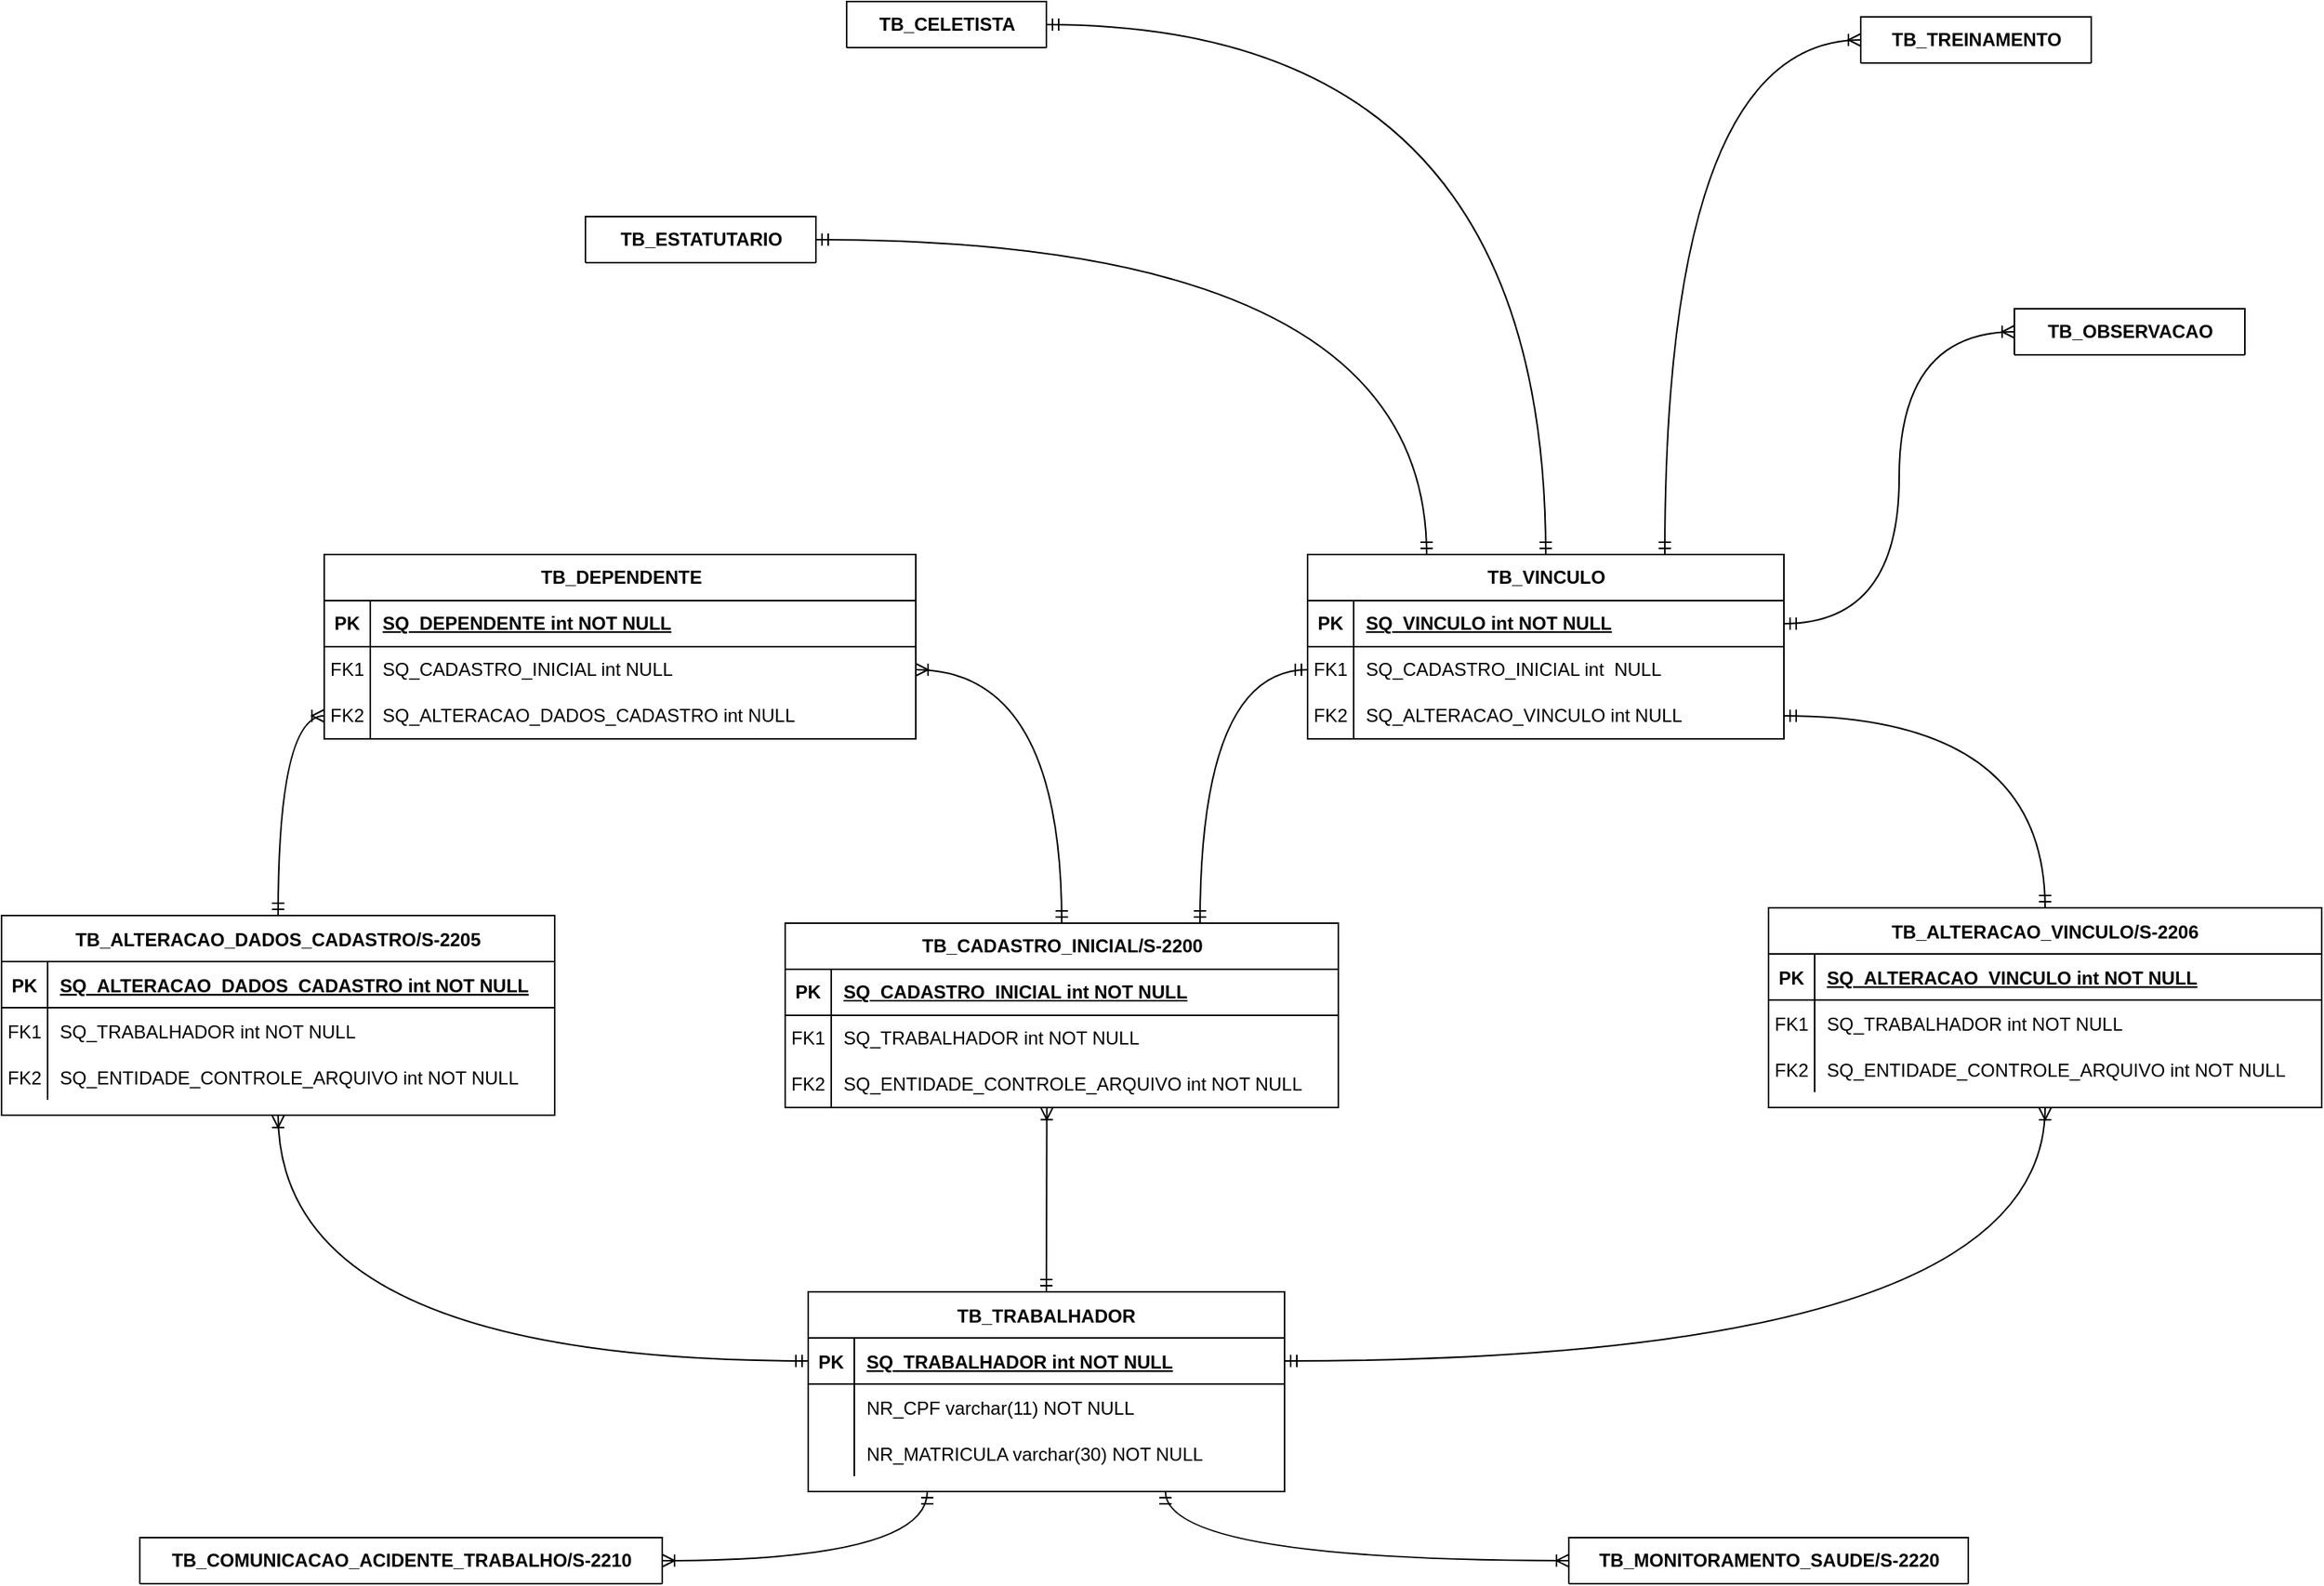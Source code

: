 <mxfile version="21.7.2" type="github">
  <diagram id="R2lEEEUBdFMjLlhIrx00" name="Page-1">
    <mxGraphModel dx="2284" dy="1858" grid="1" gridSize="10" guides="1" tooltips="1" connect="1" arrows="1" fold="1" page="1" pageScale="1" pageWidth="850" pageHeight="1100" math="0" shadow="0" extFonts="Permanent Marker^https://fonts.googleapis.com/css?family=Permanent+Marker">
      <root>
        <mxCell id="0" />
        <mxCell id="1" parent="0" />
        <mxCell id="C-vyLk0tnHw3VtMMgP7b-23" value="TB_TRABALHADOR" style="shape=table;startSize=30;container=1;collapsible=1;childLayout=tableLayout;fixedRows=1;rowLines=0;fontStyle=1;align=center;resizeLast=1;" parent="1" vertex="1">
          <mxGeometry x="-155" y="520" width="310" height="130" as="geometry">
            <mxRectangle x="-155" y="520" width="160" height="30" as="alternateBounds" />
          </mxGeometry>
        </mxCell>
        <mxCell id="C-vyLk0tnHw3VtMMgP7b-24" value="" style="shape=partialRectangle;collapsible=0;dropTarget=0;pointerEvents=0;fillColor=none;points=[[0,0.5],[1,0.5]];portConstraint=eastwest;top=0;left=0;right=0;bottom=1;" parent="C-vyLk0tnHw3VtMMgP7b-23" vertex="1">
          <mxGeometry y="30" width="310" height="30" as="geometry" />
        </mxCell>
        <mxCell id="C-vyLk0tnHw3VtMMgP7b-25" value="PK" style="shape=partialRectangle;overflow=hidden;connectable=0;fillColor=none;top=0;left=0;bottom=0;right=0;fontStyle=1;" parent="C-vyLk0tnHw3VtMMgP7b-24" vertex="1">
          <mxGeometry width="30" height="30" as="geometry">
            <mxRectangle width="30" height="30" as="alternateBounds" />
          </mxGeometry>
        </mxCell>
        <mxCell id="C-vyLk0tnHw3VtMMgP7b-26" value="SQ_TRABALHADOR int NOT NULL " style="shape=partialRectangle;overflow=hidden;connectable=0;fillColor=none;top=0;left=0;bottom=0;right=0;align=left;spacingLeft=6;fontStyle=5;" parent="C-vyLk0tnHw3VtMMgP7b-24" vertex="1">
          <mxGeometry x="30" width="280" height="30" as="geometry">
            <mxRectangle width="280" height="30" as="alternateBounds" />
          </mxGeometry>
        </mxCell>
        <mxCell id="C-vyLk0tnHw3VtMMgP7b-27" value="" style="shape=partialRectangle;collapsible=0;dropTarget=0;pointerEvents=0;fillColor=none;points=[[0,0.5],[1,0.5]];portConstraint=eastwest;top=0;left=0;right=0;bottom=0;" parent="C-vyLk0tnHw3VtMMgP7b-23" vertex="1">
          <mxGeometry y="60" width="310" height="30" as="geometry" />
        </mxCell>
        <mxCell id="C-vyLk0tnHw3VtMMgP7b-28" value="" style="shape=partialRectangle;overflow=hidden;connectable=0;fillColor=none;top=0;left=0;bottom=0;right=0;" parent="C-vyLk0tnHw3VtMMgP7b-27" vertex="1">
          <mxGeometry width="30" height="30" as="geometry">
            <mxRectangle width="30" height="30" as="alternateBounds" />
          </mxGeometry>
        </mxCell>
        <mxCell id="C-vyLk0tnHw3VtMMgP7b-29" value="NR_CPF varchar(11) NOT NULL" style="shape=partialRectangle;overflow=hidden;connectable=0;fillColor=none;top=0;left=0;bottom=0;right=0;align=left;spacingLeft=6;" parent="C-vyLk0tnHw3VtMMgP7b-27" vertex="1">
          <mxGeometry x="30" width="280" height="30" as="geometry">
            <mxRectangle width="280" height="30" as="alternateBounds" />
          </mxGeometry>
        </mxCell>
        <mxCell id="xqVZ3ymhzEWxFDTuo10W-183" value="" style="shape=partialRectangle;collapsible=0;dropTarget=0;pointerEvents=0;fillColor=none;points=[[0,0.5],[1,0.5]];portConstraint=eastwest;top=0;left=0;right=0;bottom=0;" vertex="1" parent="C-vyLk0tnHw3VtMMgP7b-23">
          <mxGeometry y="90" width="310" height="30" as="geometry" />
        </mxCell>
        <mxCell id="xqVZ3ymhzEWxFDTuo10W-184" value="" style="shape=partialRectangle;overflow=hidden;connectable=0;fillColor=none;top=0;left=0;bottom=0;right=0;" vertex="1" parent="xqVZ3ymhzEWxFDTuo10W-183">
          <mxGeometry width="30" height="30" as="geometry">
            <mxRectangle width="30" height="30" as="alternateBounds" />
          </mxGeometry>
        </mxCell>
        <mxCell id="xqVZ3ymhzEWxFDTuo10W-185" value="NR_MATRICULA varchar(30) NOT NULL" style="shape=partialRectangle;overflow=hidden;connectable=0;fillColor=none;top=0;left=0;bottom=0;right=0;align=left;spacingLeft=6;" vertex="1" parent="xqVZ3ymhzEWxFDTuo10W-183">
          <mxGeometry x="30" width="280" height="30" as="geometry">
            <mxRectangle width="280" height="30" as="alternateBounds" />
          </mxGeometry>
        </mxCell>
        <mxCell id="xqVZ3ymhzEWxFDTuo10W-4" value="TB_CADASTRO_INICIAL/S-2200" style="shape=table;startSize=30;container=1;collapsible=1;childLayout=tableLayout;fixedRows=1;rowLines=0;fontStyle=1;align=center;resizeLast=1;html=1;" vertex="1" parent="1">
          <mxGeometry x="-170" y="280" width="360" height="120" as="geometry">
            <mxRectangle x="-170" y="280" width="220" height="30" as="alternateBounds" />
          </mxGeometry>
        </mxCell>
        <mxCell id="xqVZ3ymhzEWxFDTuo10W-5" value="" style="shape=tableRow;horizontal=0;startSize=0;swimlaneHead=0;swimlaneBody=0;fillColor=none;collapsible=0;dropTarget=0;points=[[0,0.5],[1,0.5]];portConstraint=eastwest;top=0;left=0;right=0;bottom=1;" vertex="1" parent="xqVZ3ymhzEWxFDTuo10W-4">
          <mxGeometry y="30" width="360" height="30" as="geometry" />
        </mxCell>
        <mxCell id="xqVZ3ymhzEWxFDTuo10W-6" value="PK" style="shape=partialRectangle;connectable=0;fillColor=none;top=0;left=0;bottom=0;right=0;fontStyle=1;overflow=hidden;whiteSpace=wrap;html=1;" vertex="1" parent="xqVZ3ymhzEWxFDTuo10W-5">
          <mxGeometry width="30" height="30" as="geometry">
            <mxRectangle width="30" height="30" as="alternateBounds" />
          </mxGeometry>
        </mxCell>
        <mxCell id="xqVZ3ymhzEWxFDTuo10W-7" value="SQ_CADASTRO_INICIAL int NOT NULL" style="shape=partialRectangle;connectable=0;fillColor=none;top=0;left=0;bottom=0;right=0;align=left;spacingLeft=6;fontStyle=5;overflow=hidden;whiteSpace=wrap;html=1;" vertex="1" parent="xqVZ3ymhzEWxFDTuo10W-5">
          <mxGeometry x="30" width="330" height="30" as="geometry">
            <mxRectangle width="330" height="30" as="alternateBounds" />
          </mxGeometry>
        </mxCell>
        <mxCell id="xqVZ3ymhzEWxFDTuo10W-14" value="" style="shape=tableRow;horizontal=0;startSize=0;swimlaneHead=0;swimlaneBody=0;fillColor=none;collapsible=0;dropTarget=0;points=[[0,0.5],[1,0.5]];portConstraint=eastwest;top=0;left=0;right=0;bottom=0;" vertex="1" parent="xqVZ3ymhzEWxFDTuo10W-4">
          <mxGeometry y="60" width="360" height="30" as="geometry" />
        </mxCell>
        <mxCell id="xqVZ3ymhzEWxFDTuo10W-15" value="FK1" style="shape=partialRectangle;connectable=0;fillColor=none;top=0;left=0;bottom=0;right=0;editable=1;overflow=hidden;whiteSpace=wrap;html=1;" vertex="1" parent="xqVZ3ymhzEWxFDTuo10W-14">
          <mxGeometry width="30" height="30" as="geometry">
            <mxRectangle width="30" height="30" as="alternateBounds" />
          </mxGeometry>
        </mxCell>
        <mxCell id="xqVZ3ymhzEWxFDTuo10W-16" value="SQ_TRABALHADOR int NOT NULL" style="shape=partialRectangle;connectable=0;fillColor=none;top=0;left=0;bottom=0;right=0;align=left;spacingLeft=6;overflow=hidden;whiteSpace=wrap;html=1;" vertex="1" parent="xqVZ3ymhzEWxFDTuo10W-14">
          <mxGeometry x="30" width="330" height="30" as="geometry">
            <mxRectangle width="330" height="30" as="alternateBounds" />
          </mxGeometry>
        </mxCell>
        <mxCell id="xqVZ3ymhzEWxFDTuo10W-83" value="" style="shape=tableRow;horizontal=0;startSize=0;swimlaneHead=0;swimlaneBody=0;fillColor=none;collapsible=0;dropTarget=0;points=[[0,0.5],[1,0.5]];portConstraint=eastwest;top=0;left=0;right=0;bottom=0;" vertex="1" parent="xqVZ3ymhzEWxFDTuo10W-4">
          <mxGeometry y="90" width="360" height="30" as="geometry" />
        </mxCell>
        <mxCell id="xqVZ3ymhzEWxFDTuo10W-84" value="FK2" style="shape=partialRectangle;connectable=0;fillColor=none;top=0;left=0;bottom=0;right=0;editable=1;overflow=hidden;whiteSpace=wrap;html=1;" vertex="1" parent="xqVZ3ymhzEWxFDTuo10W-83">
          <mxGeometry width="30" height="30" as="geometry">
            <mxRectangle width="30" height="30" as="alternateBounds" />
          </mxGeometry>
        </mxCell>
        <mxCell id="xqVZ3ymhzEWxFDTuo10W-85" value="SQ_ENTIDADE_CONTROLE_ARQUIVO int NOT NULL" style="shape=partialRectangle;connectable=0;fillColor=none;top=0;left=0;bottom=0;right=0;align=left;spacingLeft=6;overflow=hidden;whiteSpace=wrap;html=1;" vertex="1" parent="xqVZ3ymhzEWxFDTuo10W-83">
          <mxGeometry x="30" width="330" height="30" as="geometry">
            <mxRectangle width="330" height="30" as="alternateBounds" />
          </mxGeometry>
        </mxCell>
        <mxCell id="xqVZ3ymhzEWxFDTuo10W-18" value="TB_DEPENDENTE" style="shape=table;startSize=30;container=1;collapsible=1;childLayout=tableLayout;fixedRows=1;rowLines=0;fontStyle=1;align=center;resizeLast=1;html=1;" vertex="1" parent="1">
          <mxGeometry x="-470" y="40" width="385" height="120" as="geometry">
            <mxRectangle x="-470" y="40" width="150" height="30" as="alternateBounds" />
          </mxGeometry>
        </mxCell>
        <mxCell id="xqVZ3ymhzEWxFDTuo10W-19" value="" style="shape=tableRow;horizontal=0;startSize=0;swimlaneHead=0;swimlaneBody=0;fillColor=none;collapsible=0;dropTarget=0;points=[[0,0.5],[1,0.5]];portConstraint=eastwest;top=0;left=0;right=0;bottom=1;" vertex="1" parent="xqVZ3ymhzEWxFDTuo10W-18">
          <mxGeometry y="30" width="385" height="30" as="geometry" />
        </mxCell>
        <mxCell id="xqVZ3ymhzEWxFDTuo10W-20" value="PK" style="shape=partialRectangle;connectable=0;fillColor=none;top=0;left=0;bottom=0;right=0;fontStyle=1;overflow=hidden;whiteSpace=wrap;html=1;" vertex="1" parent="xqVZ3ymhzEWxFDTuo10W-19">
          <mxGeometry width="30" height="30" as="geometry">
            <mxRectangle width="30" height="30" as="alternateBounds" />
          </mxGeometry>
        </mxCell>
        <mxCell id="xqVZ3ymhzEWxFDTuo10W-21" value="SQ_DEPENDENTE int NOT NULL" style="shape=partialRectangle;connectable=0;fillColor=none;top=0;left=0;bottom=0;right=0;align=left;spacingLeft=6;fontStyle=5;overflow=hidden;whiteSpace=wrap;html=1;" vertex="1" parent="xqVZ3ymhzEWxFDTuo10W-19">
          <mxGeometry x="30" width="355" height="30" as="geometry">
            <mxRectangle width="355" height="30" as="alternateBounds" />
          </mxGeometry>
        </mxCell>
        <mxCell id="xqVZ3ymhzEWxFDTuo10W-22" value="" style="shape=tableRow;horizontal=0;startSize=0;swimlaneHead=0;swimlaneBody=0;fillColor=none;collapsible=0;dropTarget=0;points=[[0,0.5],[1,0.5]];portConstraint=eastwest;top=0;left=0;right=0;bottom=0;" vertex="1" parent="xqVZ3ymhzEWxFDTuo10W-18">
          <mxGeometry y="60" width="385" height="30" as="geometry" />
        </mxCell>
        <mxCell id="xqVZ3ymhzEWxFDTuo10W-23" value="FK1" style="shape=partialRectangle;connectable=0;fillColor=none;top=0;left=0;bottom=0;right=0;editable=1;overflow=hidden;whiteSpace=wrap;html=1;" vertex="1" parent="xqVZ3ymhzEWxFDTuo10W-22">
          <mxGeometry width="30" height="30" as="geometry">
            <mxRectangle width="30" height="30" as="alternateBounds" />
          </mxGeometry>
        </mxCell>
        <mxCell id="xqVZ3ymhzEWxFDTuo10W-24" value="SQ_CADASTRO_INICIAL int NULL" style="shape=partialRectangle;connectable=0;fillColor=none;top=0;left=0;bottom=0;right=0;align=left;spacingLeft=6;overflow=hidden;whiteSpace=wrap;html=1;" vertex="1" parent="xqVZ3ymhzEWxFDTuo10W-22">
          <mxGeometry x="30" width="355" height="30" as="geometry">
            <mxRectangle width="355" height="30" as="alternateBounds" />
          </mxGeometry>
        </mxCell>
        <mxCell id="xqVZ3ymhzEWxFDTuo10W-139" value="" style="shape=tableRow;horizontal=0;startSize=0;swimlaneHead=0;swimlaneBody=0;fillColor=none;collapsible=0;dropTarget=0;points=[[0,0.5],[1,0.5]];portConstraint=eastwest;top=0;left=0;right=0;bottom=0;" vertex="1" parent="xqVZ3ymhzEWxFDTuo10W-18">
          <mxGeometry y="90" width="385" height="30" as="geometry" />
        </mxCell>
        <mxCell id="xqVZ3ymhzEWxFDTuo10W-140" value="FK2" style="shape=partialRectangle;connectable=0;fillColor=none;top=0;left=0;bottom=0;right=0;editable=1;overflow=hidden;whiteSpace=wrap;html=1;" vertex="1" parent="xqVZ3ymhzEWxFDTuo10W-139">
          <mxGeometry width="30" height="30" as="geometry">
            <mxRectangle width="30" height="30" as="alternateBounds" />
          </mxGeometry>
        </mxCell>
        <mxCell id="xqVZ3ymhzEWxFDTuo10W-141" value="SQ_ALTERACAO_DADOS_CADASTRO int NULL" style="shape=partialRectangle;connectable=0;fillColor=none;top=0;left=0;bottom=0;right=0;align=left;spacingLeft=6;overflow=hidden;whiteSpace=wrap;html=1;" vertex="1" parent="xqVZ3ymhzEWxFDTuo10W-139">
          <mxGeometry x="30" width="355" height="30" as="geometry">
            <mxRectangle width="355" height="30" as="alternateBounds" />
          </mxGeometry>
        </mxCell>
        <mxCell id="xqVZ3ymhzEWxFDTuo10W-26" value="TB_VINCULO" style="shape=table;startSize=30;container=1;collapsible=1;childLayout=tableLayout;fixedRows=1;rowLines=0;fontStyle=1;align=center;resizeLast=1;html=1;" vertex="1" parent="1">
          <mxGeometry x="170" y="40" width="310" height="120" as="geometry">
            <mxRectangle x="170" y="40" width="120" height="30" as="alternateBounds" />
          </mxGeometry>
        </mxCell>
        <mxCell id="xqVZ3ymhzEWxFDTuo10W-27" value="" style="shape=tableRow;horizontal=0;startSize=0;swimlaneHead=0;swimlaneBody=0;fillColor=none;collapsible=0;dropTarget=0;points=[[0,0.5],[1,0.5]];portConstraint=eastwest;top=0;left=0;right=0;bottom=1;" vertex="1" parent="xqVZ3ymhzEWxFDTuo10W-26">
          <mxGeometry y="30" width="310" height="30" as="geometry" />
        </mxCell>
        <mxCell id="xqVZ3ymhzEWxFDTuo10W-28" value="PK" style="shape=partialRectangle;connectable=0;fillColor=none;top=0;left=0;bottom=0;right=0;fontStyle=1;overflow=hidden;whiteSpace=wrap;html=1;" vertex="1" parent="xqVZ3ymhzEWxFDTuo10W-27">
          <mxGeometry width="30" height="30" as="geometry">
            <mxRectangle width="30" height="30" as="alternateBounds" />
          </mxGeometry>
        </mxCell>
        <mxCell id="xqVZ3ymhzEWxFDTuo10W-29" value="SQ_VINCULO int NOT NULL" style="shape=partialRectangle;connectable=0;fillColor=none;top=0;left=0;bottom=0;right=0;align=left;spacingLeft=6;fontStyle=5;overflow=hidden;whiteSpace=wrap;html=1;" vertex="1" parent="xqVZ3ymhzEWxFDTuo10W-27">
          <mxGeometry x="30" width="280" height="30" as="geometry">
            <mxRectangle width="280" height="30" as="alternateBounds" />
          </mxGeometry>
        </mxCell>
        <mxCell id="xqVZ3ymhzEWxFDTuo10W-30" value="" style="shape=tableRow;horizontal=0;startSize=0;swimlaneHead=0;swimlaneBody=0;fillColor=none;collapsible=0;dropTarget=0;points=[[0,0.5],[1,0.5]];portConstraint=eastwest;top=0;left=0;right=0;bottom=0;" vertex="1" parent="xqVZ3ymhzEWxFDTuo10W-26">
          <mxGeometry y="60" width="310" height="30" as="geometry" />
        </mxCell>
        <mxCell id="xqVZ3ymhzEWxFDTuo10W-31" value="FK1" style="shape=partialRectangle;connectable=0;fillColor=none;top=0;left=0;bottom=0;right=0;editable=1;overflow=hidden;whiteSpace=wrap;html=1;" vertex="1" parent="xqVZ3ymhzEWxFDTuo10W-30">
          <mxGeometry width="30" height="30" as="geometry">
            <mxRectangle width="30" height="30" as="alternateBounds" />
          </mxGeometry>
        </mxCell>
        <mxCell id="xqVZ3ymhzEWxFDTuo10W-32" value="SQ_CADASTRO_INICIAL int&amp;nbsp; NULL" style="shape=partialRectangle;connectable=0;fillColor=none;top=0;left=0;bottom=0;right=0;align=left;spacingLeft=6;overflow=hidden;whiteSpace=wrap;html=1;" vertex="1" parent="xqVZ3ymhzEWxFDTuo10W-30">
          <mxGeometry x="30" width="280" height="30" as="geometry">
            <mxRectangle width="280" height="30" as="alternateBounds" />
          </mxGeometry>
        </mxCell>
        <mxCell id="xqVZ3ymhzEWxFDTuo10W-120" value="" style="shape=tableRow;horizontal=0;startSize=0;swimlaneHead=0;swimlaneBody=0;fillColor=none;collapsible=0;dropTarget=0;points=[[0,0.5],[1,0.5]];portConstraint=eastwest;top=0;left=0;right=0;bottom=0;" vertex="1" parent="xqVZ3ymhzEWxFDTuo10W-26">
          <mxGeometry y="90" width="310" height="30" as="geometry" />
        </mxCell>
        <mxCell id="xqVZ3ymhzEWxFDTuo10W-121" value="FK2" style="shape=partialRectangle;connectable=0;fillColor=none;top=0;left=0;bottom=0;right=0;editable=1;overflow=hidden;whiteSpace=wrap;html=1;" vertex="1" parent="xqVZ3ymhzEWxFDTuo10W-120">
          <mxGeometry width="30" height="30" as="geometry">
            <mxRectangle width="30" height="30" as="alternateBounds" />
          </mxGeometry>
        </mxCell>
        <mxCell id="xqVZ3ymhzEWxFDTuo10W-122" value="SQ_ALTERACAO_VINCULO int NULL" style="shape=partialRectangle;connectable=0;fillColor=none;top=0;left=0;bottom=0;right=0;align=left;spacingLeft=6;overflow=hidden;whiteSpace=wrap;html=1;" vertex="1" parent="xqVZ3ymhzEWxFDTuo10W-120">
          <mxGeometry x="30" width="280" height="30" as="geometry">
            <mxRectangle width="280" height="30" as="alternateBounds" />
          </mxGeometry>
        </mxCell>
        <mxCell id="xqVZ3ymhzEWxFDTuo10W-34" value="TB_ESTATUTARIO" style="shape=table;startSize=30;container=1;collapsible=1;childLayout=tableLayout;fixedRows=1;rowLines=0;fontStyle=1;align=center;resizeLast=1;html=1;" vertex="1" collapsed="1" parent="1">
          <mxGeometry x="-300" y="-180" width="150" height="30" as="geometry">
            <mxRectangle x="-300" y="-180" width="310" height="90" as="alternateBounds" />
          </mxGeometry>
        </mxCell>
        <mxCell id="xqVZ3ymhzEWxFDTuo10W-35" value="" style="shape=tableRow;horizontal=0;startSize=0;swimlaneHead=0;swimlaneBody=0;fillColor=none;collapsible=0;dropTarget=0;points=[[0,0.5],[1,0.5]];portConstraint=eastwest;top=0;left=0;right=0;bottom=1;" vertex="1" parent="xqVZ3ymhzEWxFDTuo10W-34">
          <mxGeometry y="30" width="310" height="30" as="geometry" />
        </mxCell>
        <mxCell id="xqVZ3ymhzEWxFDTuo10W-36" value="PK" style="shape=partialRectangle;connectable=0;fillColor=none;top=0;left=0;bottom=0;right=0;fontStyle=1;overflow=hidden;whiteSpace=wrap;html=1;" vertex="1" parent="xqVZ3ymhzEWxFDTuo10W-35">
          <mxGeometry width="30" height="30" as="geometry">
            <mxRectangle width="30" height="30" as="alternateBounds" />
          </mxGeometry>
        </mxCell>
        <mxCell id="xqVZ3ymhzEWxFDTuo10W-37" value="SQ_ESTATUTARIO int NOT NULL" style="shape=partialRectangle;connectable=0;fillColor=none;top=0;left=0;bottom=0;right=0;align=left;spacingLeft=6;fontStyle=5;overflow=hidden;whiteSpace=wrap;html=1;" vertex="1" parent="xqVZ3ymhzEWxFDTuo10W-35">
          <mxGeometry x="30" width="280" height="30" as="geometry">
            <mxRectangle width="280" height="30" as="alternateBounds" />
          </mxGeometry>
        </mxCell>
        <mxCell id="xqVZ3ymhzEWxFDTuo10W-38" value="" style="shape=tableRow;horizontal=0;startSize=0;swimlaneHead=0;swimlaneBody=0;fillColor=none;collapsible=0;dropTarget=0;points=[[0,0.5],[1,0.5]];portConstraint=eastwest;top=0;left=0;right=0;bottom=0;" vertex="1" parent="xqVZ3ymhzEWxFDTuo10W-34">
          <mxGeometry y="60" width="310" height="30" as="geometry" />
        </mxCell>
        <mxCell id="xqVZ3ymhzEWxFDTuo10W-39" value="FK1" style="shape=partialRectangle;connectable=0;fillColor=none;top=0;left=0;bottom=0;right=0;editable=1;overflow=hidden;whiteSpace=wrap;html=1;" vertex="1" parent="xqVZ3ymhzEWxFDTuo10W-38">
          <mxGeometry width="30" height="30" as="geometry">
            <mxRectangle width="30" height="30" as="alternateBounds" />
          </mxGeometry>
        </mxCell>
        <mxCell id="xqVZ3ymhzEWxFDTuo10W-40" value="SQ_VINCULO int NOT NULL" style="shape=partialRectangle;connectable=0;fillColor=none;top=0;left=0;bottom=0;right=0;align=left;spacingLeft=6;overflow=hidden;whiteSpace=wrap;html=1;" vertex="1" parent="xqVZ3ymhzEWxFDTuo10W-38">
          <mxGeometry x="30" width="280" height="30" as="geometry">
            <mxRectangle width="280" height="30" as="alternateBounds" />
          </mxGeometry>
        </mxCell>
        <mxCell id="xqVZ3ymhzEWxFDTuo10W-42" value="TB_CELETISTA" style="shape=table;startSize=30;container=1;collapsible=1;childLayout=tableLayout;fixedRows=1;rowLines=0;fontStyle=1;align=center;resizeLast=1;html=1;" vertex="1" collapsed="1" parent="1">
          <mxGeometry x="-130" y="-320" width="130" height="30" as="geometry">
            <mxRectangle x="-130" y="-320" width="310" height="90" as="alternateBounds" />
          </mxGeometry>
        </mxCell>
        <mxCell id="xqVZ3ymhzEWxFDTuo10W-43" value="" style="shape=tableRow;horizontal=0;startSize=0;swimlaneHead=0;swimlaneBody=0;fillColor=none;collapsible=0;dropTarget=0;points=[[0,0.5],[1,0.5]];portConstraint=eastwest;top=0;left=0;right=0;bottom=1;" vertex="1" parent="xqVZ3ymhzEWxFDTuo10W-42">
          <mxGeometry y="30" width="310" height="30" as="geometry" />
        </mxCell>
        <mxCell id="xqVZ3ymhzEWxFDTuo10W-44" value="PK" style="shape=partialRectangle;connectable=0;fillColor=none;top=0;left=0;bottom=0;right=0;fontStyle=1;overflow=hidden;whiteSpace=wrap;html=1;" vertex="1" parent="xqVZ3ymhzEWxFDTuo10W-43">
          <mxGeometry width="30" height="30" as="geometry">
            <mxRectangle width="30" height="30" as="alternateBounds" />
          </mxGeometry>
        </mxCell>
        <mxCell id="xqVZ3ymhzEWxFDTuo10W-45" value="SQ_CELETISTA int NOT NULL" style="shape=partialRectangle;connectable=0;fillColor=none;top=0;left=0;bottom=0;right=0;align=left;spacingLeft=6;fontStyle=5;overflow=hidden;whiteSpace=wrap;html=1;" vertex="1" parent="xqVZ3ymhzEWxFDTuo10W-43">
          <mxGeometry x="30" width="280" height="30" as="geometry">
            <mxRectangle width="280" height="30" as="alternateBounds" />
          </mxGeometry>
        </mxCell>
        <mxCell id="xqVZ3ymhzEWxFDTuo10W-46" value="" style="shape=tableRow;horizontal=0;startSize=0;swimlaneHead=0;swimlaneBody=0;fillColor=none;collapsible=0;dropTarget=0;points=[[0,0.5],[1,0.5]];portConstraint=eastwest;top=0;left=0;right=0;bottom=0;" vertex="1" parent="xqVZ3ymhzEWxFDTuo10W-42">
          <mxGeometry y="60" width="310" height="30" as="geometry" />
        </mxCell>
        <mxCell id="xqVZ3ymhzEWxFDTuo10W-47" value="FK1" style="shape=partialRectangle;connectable=0;fillColor=none;top=0;left=0;bottom=0;right=0;editable=1;overflow=hidden;whiteSpace=wrap;html=1;" vertex="1" parent="xqVZ3ymhzEWxFDTuo10W-46">
          <mxGeometry width="30" height="30" as="geometry">
            <mxRectangle width="30" height="30" as="alternateBounds" />
          </mxGeometry>
        </mxCell>
        <mxCell id="xqVZ3ymhzEWxFDTuo10W-48" value="SQ_VINCULO int NOT NULL" style="shape=partialRectangle;connectable=0;fillColor=none;top=0;left=0;bottom=0;right=0;align=left;spacingLeft=6;overflow=hidden;whiteSpace=wrap;html=1;" vertex="1" parent="xqVZ3ymhzEWxFDTuo10W-46">
          <mxGeometry x="30" width="280" height="30" as="geometry">
            <mxRectangle width="280" height="30" as="alternateBounds" />
          </mxGeometry>
        </mxCell>
        <mxCell id="xqVZ3ymhzEWxFDTuo10W-51" value="TB_TREINAMENTO" style="shape=table;startSize=30;container=1;collapsible=1;childLayout=tableLayout;fixedRows=1;rowLines=0;fontStyle=1;align=center;resizeLast=1;html=1;" vertex="1" collapsed="1" parent="1">
          <mxGeometry x="530" y="-310" width="150" height="30" as="geometry">
            <mxRectangle x="530" y="-310" width="310" height="90" as="alternateBounds" />
          </mxGeometry>
        </mxCell>
        <mxCell id="xqVZ3ymhzEWxFDTuo10W-52" value="" style="shape=tableRow;horizontal=0;startSize=0;swimlaneHead=0;swimlaneBody=0;fillColor=none;collapsible=0;dropTarget=0;points=[[0,0.5],[1,0.5]];portConstraint=eastwest;top=0;left=0;right=0;bottom=1;" vertex="1" parent="xqVZ3ymhzEWxFDTuo10W-51">
          <mxGeometry y="30" width="310" height="30" as="geometry" />
        </mxCell>
        <mxCell id="xqVZ3ymhzEWxFDTuo10W-53" value="PK" style="shape=partialRectangle;connectable=0;fillColor=none;top=0;left=0;bottom=0;right=0;fontStyle=1;overflow=hidden;whiteSpace=wrap;html=1;" vertex="1" parent="xqVZ3ymhzEWxFDTuo10W-52">
          <mxGeometry width="30" height="30" as="geometry">
            <mxRectangle width="30" height="30" as="alternateBounds" />
          </mxGeometry>
        </mxCell>
        <mxCell id="xqVZ3ymhzEWxFDTuo10W-54" value="SQ_TREINAMENTO int NOT NULL" style="shape=partialRectangle;connectable=0;fillColor=none;top=0;left=0;bottom=0;right=0;align=left;spacingLeft=6;fontStyle=5;overflow=hidden;whiteSpace=wrap;html=1;" vertex="1" parent="xqVZ3ymhzEWxFDTuo10W-52">
          <mxGeometry x="30" width="280" height="30" as="geometry">
            <mxRectangle width="280" height="30" as="alternateBounds" />
          </mxGeometry>
        </mxCell>
        <mxCell id="xqVZ3ymhzEWxFDTuo10W-55" value="" style="shape=tableRow;horizontal=0;startSize=0;swimlaneHead=0;swimlaneBody=0;fillColor=none;collapsible=0;dropTarget=0;points=[[0,0.5],[1,0.5]];portConstraint=eastwest;top=0;left=0;right=0;bottom=0;" vertex="1" parent="xqVZ3ymhzEWxFDTuo10W-51">
          <mxGeometry y="60" width="310" height="30" as="geometry" />
        </mxCell>
        <mxCell id="xqVZ3ymhzEWxFDTuo10W-56" value="FK1" style="shape=partialRectangle;connectable=0;fillColor=none;top=0;left=0;bottom=0;right=0;editable=1;overflow=hidden;whiteSpace=wrap;html=1;" vertex="1" parent="xqVZ3ymhzEWxFDTuo10W-55">
          <mxGeometry width="30" height="30" as="geometry">
            <mxRectangle width="30" height="30" as="alternateBounds" />
          </mxGeometry>
        </mxCell>
        <mxCell id="xqVZ3ymhzEWxFDTuo10W-57" value="SQ_VINCULO int NOT NULL" style="shape=partialRectangle;connectable=0;fillColor=none;top=0;left=0;bottom=0;right=0;align=left;spacingLeft=6;overflow=hidden;whiteSpace=wrap;html=1;" vertex="1" parent="xqVZ3ymhzEWxFDTuo10W-55">
          <mxGeometry x="30" width="280" height="30" as="geometry">
            <mxRectangle width="280" height="30" as="alternateBounds" />
          </mxGeometry>
        </mxCell>
        <mxCell id="xqVZ3ymhzEWxFDTuo10W-59" value="TB_OBSERVACAO" style="shape=table;startSize=30;container=1;collapsible=1;childLayout=tableLayout;fixedRows=1;rowLines=0;fontStyle=1;align=center;resizeLast=1;html=1;" vertex="1" collapsed="1" parent="1">
          <mxGeometry x="630" y="-120" width="150" height="30" as="geometry">
            <mxRectangle x="630" y="-120" width="310" height="90" as="alternateBounds" />
          </mxGeometry>
        </mxCell>
        <mxCell id="xqVZ3ymhzEWxFDTuo10W-60" value="" style="shape=tableRow;horizontal=0;startSize=0;swimlaneHead=0;swimlaneBody=0;fillColor=none;collapsible=0;dropTarget=0;points=[[0,0.5],[1,0.5]];portConstraint=eastwest;top=0;left=0;right=0;bottom=1;" vertex="1" parent="xqVZ3ymhzEWxFDTuo10W-59">
          <mxGeometry y="30" width="310" height="30" as="geometry" />
        </mxCell>
        <mxCell id="xqVZ3ymhzEWxFDTuo10W-61" value="PK" style="shape=partialRectangle;connectable=0;fillColor=none;top=0;left=0;bottom=0;right=0;fontStyle=1;overflow=hidden;whiteSpace=wrap;html=1;" vertex="1" parent="xqVZ3ymhzEWxFDTuo10W-60">
          <mxGeometry width="30" height="30" as="geometry">
            <mxRectangle width="30" height="30" as="alternateBounds" />
          </mxGeometry>
        </mxCell>
        <mxCell id="xqVZ3ymhzEWxFDTuo10W-62" value="SQ_OBSERVACAO int NOT NULL" style="shape=partialRectangle;connectable=0;fillColor=none;top=0;left=0;bottom=0;right=0;align=left;spacingLeft=6;fontStyle=5;overflow=hidden;whiteSpace=wrap;html=1;" vertex="1" parent="xqVZ3ymhzEWxFDTuo10W-60">
          <mxGeometry x="30" width="280" height="30" as="geometry">
            <mxRectangle width="280" height="30" as="alternateBounds" />
          </mxGeometry>
        </mxCell>
        <mxCell id="xqVZ3ymhzEWxFDTuo10W-63" value="" style="shape=tableRow;horizontal=0;startSize=0;swimlaneHead=0;swimlaneBody=0;fillColor=none;collapsible=0;dropTarget=0;points=[[0,0.5],[1,0.5]];portConstraint=eastwest;top=0;left=0;right=0;bottom=0;" vertex="1" parent="xqVZ3ymhzEWxFDTuo10W-59">
          <mxGeometry y="60" width="310" height="30" as="geometry" />
        </mxCell>
        <mxCell id="xqVZ3ymhzEWxFDTuo10W-64" value="FK1" style="shape=partialRectangle;connectable=0;fillColor=none;top=0;left=0;bottom=0;right=0;editable=1;overflow=hidden;whiteSpace=wrap;html=1;" vertex="1" parent="xqVZ3ymhzEWxFDTuo10W-63">
          <mxGeometry width="30" height="30" as="geometry">
            <mxRectangle width="30" height="30" as="alternateBounds" />
          </mxGeometry>
        </mxCell>
        <mxCell id="xqVZ3ymhzEWxFDTuo10W-65" value="SQ_VINCULO int NOT NULL" style="shape=partialRectangle;connectable=0;fillColor=none;top=0;left=0;bottom=0;right=0;align=left;spacingLeft=6;overflow=hidden;whiteSpace=wrap;html=1;" vertex="1" parent="xqVZ3ymhzEWxFDTuo10W-63">
          <mxGeometry x="30" width="280" height="30" as="geometry">
            <mxRectangle width="280" height="30" as="alternateBounds" />
          </mxGeometry>
        </mxCell>
        <mxCell id="xqVZ3ymhzEWxFDTuo10W-86" value="TB_ALTERACAO_DADOS_CADASTRO/S-2205" style="shape=table;startSize=30;container=1;collapsible=1;childLayout=tableLayout;fixedRows=1;rowLines=0;fontStyle=1;align=center;resizeLast=1;" vertex="1" parent="1">
          <mxGeometry x="-680" y="275" width="360" height="130" as="geometry">
            <mxRectangle x="-680" y="275" width="300" height="30" as="alternateBounds" />
          </mxGeometry>
        </mxCell>
        <mxCell id="xqVZ3ymhzEWxFDTuo10W-87" value="" style="shape=partialRectangle;collapsible=0;dropTarget=0;pointerEvents=0;fillColor=none;points=[[0,0.5],[1,0.5]];portConstraint=eastwest;top=0;left=0;right=0;bottom=1;" vertex="1" parent="xqVZ3ymhzEWxFDTuo10W-86">
          <mxGeometry y="30" width="360" height="30" as="geometry" />
        </mxCell>
        <mxCell id="xqVZ3ymhzEWxFDTuo10W-88" value="PK" style="shape=partialRectangle;overflow=hidden;connectable=0;fillColor=none;top=0;left=0;bottom=0;right=0;fontStyle=1;" vertex="1" parent="xqVZ3ymhzEWxFDTuo10W-87">
          <mxGeometry width="30" height="30" as="geometry">
            <mxRectangle width="30" height="30" as="alternateBounds" />
          </mxGeometry>
        </mxCell>
        <mxCell id="xqVZ3ymhzEWxFDTuo10W-89" value="SQ_ALTERACAO_DADOS_CADASTRO int NOT NULL " style="shape=partialRectangle;overflow=hidden;connectable=0;fillColor=none;top=0;left=0;bottom=0;right=0;align=left;spacingLeft=6;fontStyle=5;" vertex="1" parent="xqVZ3ymhzEWxFDTuo10W-87">
          <mxGeometry x="30" width="330" height="30" as="geometry">
            <mxRectangle width="330" height="30" as="alternateBounds" />
          </mxGeometry>
        </mxCell>
        <mxCell id="xqVZ3ymhzEWxFDTuo10W-90" value="" style="shape=partialRectangle;collapsible=0;dropTarget=0;pointerEvents=0;fillColor=none;points=[[0,0.5],[1,0.5]];portConstraint=eastwest;top=0;left=0;right=0;bottom=0;" vertex="1" parent="xqVZ3ymhzEWxFDTuo10W-86">
          <mxGeometry y="60" width="360" height="30" as="geometry" />
        </mxCell>
        <mxCell id="xqVZ3ymhzEWxFDTuo10W-91" value="FK1" style="shape=partialRectangle;overflow=hidden;connectable=0;fillColor=none;top=0;left=0;bottom=0;right=0;" vertex="1" parent="xqVZ3ymhzEWxFDTuo10W-90">
          <mxGeometry width="30" height="30" as="geometry">
            <mxRectangle width="30" height="30" as="alternateBounds" />
          </mxGeometry>
        </mxCell>
        <mxCell id="xqVZ3ymhzEWxFDTuo10W-92" value="SQ_TRABALHADOR int NOT NULL" style="shape=partialRectangle;overflow=hidden;connectable=0;fillColor=none;top=0;left=0;bottom=0;right=0;align=left;spacingLeft=6;" vertex="1" parent="xqVZ3ymhzEWxFDTuo10W-90">
          <mxGeometry x="30" width="330" height="30" as="geometry">
            <mxRectangle width="330" height="30" as="alternateBounds" />
          </mxGeometry>
        </mxCell>
        <mxCell id="xqVZ3ymhzEWxFDTuo10W-93" value="" style="shape=partialRectangle;collapsible=0;dropTarget=0;pointerEvents=0;fillColor=none;points=[[0,0.5],[1,0.5]];portConstraint=eastwest;top=0;left=0;right=0;bottom=0;" vertex="1" parent="xqVZ3ymhzEWxFDTuo10W-86">
          <mxGeometry y="90" width="360" height="30" as="geometry" />
        </mxCell>
        <mxCell id="xqVZ3ymhzEWxFDTuo10W-94" value="FK2" style="shape=partialRectangle;overflow=hidden;connectable=0;fillColor=none;top=0;left=0;bottom=0;right=0;" vertex="1" parent="xqVZ3ymhzEWxFDTuo10W-93">
          <mxGeometry width="30" height="30" as="geometry">
            <mxRectangle width="30" height="30" as="alternateBounds" />
          </mxGeometry>
        </mxCell>
        <mxCell id="xqVZ3ymhzEWxFDTuo10W-95" value="SQ_ENTIDADE_CONTROLE_ARQUIVO int NOT NULL" style="shape=partialRectangle;overflow=hidden;connectable=0;fillColor=none;top=0;left=0;bottom=0;right=0;align=left;spacingLeft=6;" vertex="1" parent="xqVZ3ymhzEWxFDTuo10W-93">
          <mxGeometry x="30" width="330" height="30" as="geometry">
            <mxRectangle width="330" height="30" as="alternateBounds" />
          </mxGeometry>
        </mxCell>
        <mxCell id="xqVZ3ymhzEWxFDTuo10W-109" value="TB_ALTERACAO_VINCULO/S-2206" style="shape=table;startSize=30;container=1;collapsible=1;childLayout=tableLayout;fixedRows=1;rowLines=0;fontStyle=1;align=center;resizeLast=1;" vertex="1" parent="1">
          <mxGeometry x="470" y="270" width="360" height="130" as="geometry">
            <mxRectangle x="470" y="270" width="240" height="30" as="alternateBounds" />
          </mxGeometry>
        </mxCell>
        <mxCell id="xqVZ3ymhzEWxFDTuo10W-110" value="" style="shape=partialRectangle;collapsible=0;dropTarget=0;pointerEvents=0;fillColor=none;points=[[0,0.5],[1,0.5]];portConstraint=eastwest;top=0;left=0;right=0;bottom=1;" vertex="1" parent="xqVZ3ymhzEWxFDTuo10W-109">
          <mxGeometry y="30" width="360" height="30" as="geometry" />
        </mxCell>
        <mxCell id="xqVZ3ymhzEWxFDTuo10W-111" value="PK" style="shape=partialRectangle;overflow=hidden;connectable=0;fillColor=none;top=0;left=0;bottom=0;right=0;fontStyle=1;" vertex="1" parent="xqVZ3ymhzEWxFDTuo10W-110">
          <mxGeometry width="30" height="30" as="geometry">
            <mxRectangle width="30" height="30" as="alternateBounds" />
          </mxGeometry>
        </mxCell>
        <mxCell id="xqVZ3ymhzEWxFDTuo10W-112" value="SQ_ALTERACAO_VINCULO int NOT NULL " style="shape=partialRectangle;overflow=hidden;connectable=0;fillColor=none;top=0;left=0;bottom=0;right=0;align=left;spacingLeft=6;fontStyle=5;" vertex="1" parent="xqVZ3ymhzEWxFDTuo10W-110">
          <mxGeometry x="30" width="330" height="30" as="geometry">
            <mxRectangle width="330" height="30" as="alternateBounds" />
          </mxGeometry>
        </mxCell>
        <mxCell id="xqVZ3ymhzEWxFDTuo10W-113" value="" style="shape=partialRectangle;collapsible=0;dropTarget=0;pointerEvents=0;fillColor=none;points=[[0,0.5],[1,0.5]];portConstraint=eastwest;top=0;left=0;right=0;bottom=0;" vertex="1" parent="xqVZ3ymhzEWxFDTuo10W-109">
          <mxGeometry y="60" width="360" height="30" as="geometry" />
        </mxCell>
        <mxCell id="xqVZ3ymhzEWxFDTuo10W-114" value="FK1" style="shape=partialRectangle;overflow=hidden;connectable=0;fillColor=none;top=0;left=0;bottom=0;right=0;" vertex="1" parent="xqVZ3ymhzEWxFDTuo10W-113">
          <mxGeometry width="30" height="30" as="geometry">
            <mxRectangle width="30" height="30" as="alternateBounds" />
          </mxGeometry>
        </mxCell>
        <mxCell id="xqVZ3ymhzEWxFDTuo10W-115" value="SQ_TRABALHADOR int NOT NULL" style="shape=partialRectangle;overflow=hidden;connectable=0;fillColor=none;top=0;left=0;bottom=0;right=0;align=left;spacingLeft=6;" vertex="1" parent="xqVZ3ymhzEWxFDTuo10W-113">
          <mxGeometry x="30" width="330" height="30" as="geometry">
            <mxRectangle width="330" height="30" as="alternateBounds" />
          </mxGeometry>
        </mxCell>
        <mxCell id="xqVZ3ymhzEWxFDTuo10W-116" value="" style="shape=partialRectangle;collapsible=0;dropTarget=0;pointerEvents=0;fillColor=none;points=[[0,0.5],[1,0.5]];portConstraint=eastwest;top=0;left=0;right=0;bottom=0;" vertex="1" parent="xqVZ3ymhzEWxFDTuo10W-109">
          <mxGeometry y="90" width="360" height="30" as="geometry" />
        </mxCell>
        <mxCell id="xqVZ3ymhzEWxFDTuo10W-117" value="FK2" style="shape=partialRectangle;overflow=hidden;connectable=0;fillColor=none;top=0;left=0;bottom=0;right=0;" vertex="1" parent="xqVZ3ymhzEWxFDTuo10W-116">
          <mxGeometry width="30" height="30" as="geometry">
            <mxRectangle width="30" height="30" as="alternateBounds" />
          </mxGeometry>
        </mxCell>
        <mxCell id="xqVZ3ymhzEWxFDTuo10W-118" value="SQ_ENTIDADE_CONTROLE_ARQUIVO int NOT NULL" style="shape=partialRectangle;overflow=hidden;connectable=0;fillColor=none;top=0;left=0;bottom=0;right=0;align=left;spacingLeft=6;" vertex="1" parent="xqVZ3ymhzEWxFDTuo10W-116">
          <mxGeometry x="30" width="330" height="30" as="geometry">
            <mxRectangle width="330" height="30" as="alternateBounds" />
          </mxGeometry>
        </mxCell>
        <mxCell id="xqVZ3ymhzEWxFDTuo10W-123" value="" style="edgeStyle=orthogonalEdgeStyle;fontSize=12;html=1;endArrow=ERoneToMany;startArrow=ERmandOne;rounded=0;curved=1;entryX=0.5;entryY=1;entryDx=0;entryDy=0;" edge="1" parent="1" source="C-vyLk0tnHw3VtMMgP7b-24" target="xqVZ3ymhzEWxFDTuo10W-86">
          <mxGeometry width="100" height="100" relative="1" as="geometry">
            <mxPoint x="-110" y="600" as="sourcePoint" />
            <mxPoint x="-640" y="450" as="targetPoint" />
          </mxGeometry>
        </mxCell>
        <mxCell id="xqVZ3ymhzEWxFDTuo10W-124" value="" style="edgeStyle=orthogonalEdgeStyle;fontSize=12;html=1;endArrow=ERoneToMany;startArrow=ERmandOne;rounded=0;curved=1;exitX=1;exitY=0.5;exitDx=0;exitDy=0;entryX=0.5;entryY=1;entryDx=0;entryDy=0;" edge="1" parent="1" source="C-vyLk0tnHw3VtMMgP7b-24" target="xqVZ3ymhzEWxFDTuo10W-109">
          <mxGeometry width="100" height="100" relative="1" as="geometry">
            <mxPoint x="775" y="719.43" as="sourcePoint" />
            <mxPoint x="720" y="470" as="targetPoint" />
          </mxGeometry>
        </mxCell>
        <mxCell id="xqVZ3ymhzEWxFDTuo10W-125" value="" style="edgeStyle=orthogonalEdgeStyle;fontSize=12;html=1;endArrow=ERoneToMany;startArrow=ERmandOne;rounded=0;curved=1;exitX=0.5;exitY=0;exitDx=0;exitDy=0;entryX=0.473;entryY=0.995;entryDx=0;entryDy=0;entryPerimeter=0;" edge="1" parent="1" source="C-vyLk0tnHw3VtMMgP7b-23" target="xqVZ3ymhzEWxFDTuo10W-83">
          <mxGeometry width="100" height="100" relative="1" as="geometry">
            <mxPoint x="-95" y="590" as="sourcePoint" />
            <mxPoint x="25" y="440" as="targetPoint" />
          </mxGeometry>
        </mxCell>
        <mxCell id="xqVZ3ymhzEWxFDTuo10W-128" value="" style="edgeStyle=orthogonalEdgeStyle;fontSize=12;html=1;endArrow=ERoneToMany;startArrow=ERmandOne;rounded=0;curved=1;exitX=0.5;exitY=0;exitDx=0;exitDy=0;entryX=0;entryY=0.5;entryDx=0;entryDy=0;" edge="1" parent="1" source="xqVZ3ymhzEWxFDTuo10W-86" target="xqVZ3ymhzEWxFDTuo10W-139">
          <mxGeometry width="100" height="100" relative="1" as="geometry">
            <mxPoint x="-770" y="240" as="sourcePoint" />
            <mxPoint x="-650" as="targetPoint" />
          </mxGeometry>
        </mxCell>
        <mxCell id="xqVZ3ymhzEWxFDTuo10W-129" value="" style="edgeStyle=orthogonalEdgeStyle;fontSize=12;html=1;endArrow=ERoneToMany;startArrow=ERmandOne;rounded=0;curved=1;exitX=0.5;exitY=0;exitDx=0;exitDy=0;entryX=1;entryY=0.5;entryDx=0;entryDy=0;" edge="1" parent="1" source="xqVZ3ymhzEWxFDTuo10W-4" target="xqVZ3ymhzEWxFDTuo10W-22">
          <mxGeometry width="100" height="100" relative="1" as="geometry">
            <mxPoint x="75" y="280" as="sourcePoint" />
            <mxPoint x="-110" y="35" as="targetPoint" />
          </mxGeometry>
        </mxCell>
        <mxCell id="xqVZ3ymhzEWxFDTuo10W-142" value="" style="edgeStyle=orthogonalEdgeStyle;fontSize=12;html=1;endArrow=ERmandOne;startArrow=ERmandOne;rounded=0;curved=1;exitX=0.75;exitY=0;exitDx=0;exitDy=0;entryX=0;entryY=0.5;entryDx=0;entryDy=0;" edge="1" parent="1" source="xqVZ3ymhzEWxFDTuo10W-4" target="xqVZ3ymhzEWxFDTuo10W-30">
          <mxGeometry width="100" height="100" relative="1" as="geometry">
            <mxPoint x="110" y="260" as="sourcePoint" />
            <mxPoint x="290" y="100" as="targetPoint" />
          </mxGeometry>
        </mxCell>
        <mxCell id="xqVZ3ymhzEWxFDTuo10W-143" value="" style="edgeStyle=orthogonalEdgeStyle;fontSize=12;html=1;endArrow=ERmandOne;startArrow=ERmandOne;rounded=0;curved=1;exitX=0.5;exitY=0;exitDx=0;exitDy=0;entryX=1;entryY=0.5;entryDx=0;entryDy=0;" edge="1" parent="1" source="xqVZ3ymhzEWxFDTuo10W-109" target="xqVZ3ymhzEWxFDTuo10W-120">
          <mxGeometry width="100" height="100" relative="1" as="geometry">
            <mxPoint x="500" y="265" as="sourcePoint" />
            <mxPoint x="570" y="20" as="targetPoint" />
          </mxGeometry>
        </mxCell>
        <mxCell id="xqVZ3ymhzEWxFDTuo10W-144" value="" style="edgeStyle=orthogonalEdgeStyle;fontSize=12;html=1;endArrow=ERmandOne;startArrow=ERmandOne;rounded=0;curved=1;exitX=0.25;exitY=0;exitDx=0;exitDy=0;entryX=1;entryY=0.5;entryDx=0;entryDy=0;" edge="1" parent="1" source="xqVZ3ymhzEWxFDTuo10W-26" target="xqVZ3ymhzEWxFDTuo10W-38">
          <mxGeometry width="100" height="100" relative="1" as="geometry">
            <mxPoint x="60" y="-40.57" as="sourcePoint" />
            <mxPoint x="-40" y="-250.57" as="targetPoint" />
          </mxGeometry>
        </mxCell>
        <mxCell id="xqVZ3ymhzEWxFDTuo10W-145" value="" style="edgeStyle=orthogonalEdgeStyle;fontSize=12;html=1;endArrow=ERmandOne;startArrow=ERmandOne;rounded=0;curved=1;exitX=0.5;exitY=0;exitDx=0;exitDy=0;entryX=1;entryY=0.5;entryDx=0;entryDy=0;" edge="1" parent="1" source="xqVZ3ymhzEWxFDTuo10W-26" target="xqVZ3ymhzEWxFDTuo10W-46">
          <mxGeometry width="100" height="100" relative="1" as="geometry">
            <mxPoint x="448" y="-147.71" as="sourcePoint" />
            <mxPoint x="50" y="-302.71" as="targetPoint" />
          </mxGeometry>
        </mxCell>
        <mxCell id="xqVZ3ymhzEWxFDTuo10W-146" value="" style="edgeStyle=orthogonalEdgeStyle;fontSize=12;html=1;endArrow=ERoneToMany;startArrow=ERmandOne;rounded=0;curved=1;entryX=0;entryY=0.5;entryDx=0;entryDy=0;exitX=0.75;exitY=0;exitDx=0;exitDy=0;" edge="1" parent="1" source="xqVZ3ymhzEWxFDTuo10W-26" target="xqVZ3ymhzEWxFDTuo10W-55">
          <mxGeometry width="100" height="100" relative="1" as="geometry">
            <mxPoint x="900" y="-10" as="sourcePoint" />
            <mxPoint x="450" y="-270" as="targetPoint" />
          </mxGeometry>
        </mxCell>
        <mxCell id="xqVZ3ymhzEWxFDTuo10W-147" value="" style="edgeStyle=orthogonalEdgeStyle;fontSize=12;html=1;endArrow=ERoneToMany;startArrow=ERmandOne;rounded=0;curved=1;entryX=0;entryY=0.5;entryDx=0;entryDy=0;exitX=1;exitY=0.5;exitDx=0;exitDy=0;" edge="1" parent="1" source="xqVZ3ymhzEWxFDTuo10W-27" target="xqVZ3ymhzEWxFDTuo10W-63">
          <mxGeometry width="100" height="100" relative="1" as="geometry">
            <mxPoint x="520" y="15" as="sourcePoint" />
            <mxPoint x="557" y="-290" as="targetPoint" />
          </mxGeometry>
        </mxCell>
        <mxCell id="xqVZ3ymhzEWxFDTuo10W-148" value="TB_COMUNICACAO_ACIDENTE_TRABALHO/S-2210" style="shape=table;startSize=30;container=1;collapsible=1;childLayout=tableLayout;fixedRows=1;rowLines=0;fontStyle=1;align=center;resizeLast=1;html=1;" vertex="1" collapsed="1" parent="1">
          <mxGeometry x="-590" y="680" width="340" height="30" as="geometry">
            <mxRectangle x="-590" y="680" width="360" height="120" as="alternateBounds" />
          </mxGeometry>
        </mxCell>
        <mxCell id="xqVZ3ymhzEWxFDTuo10W-149" value="" style="shape=tableRow;horizontal=0;startSize=0;swimlaneHead=0;swimlaneBody=0;fillColor=none;collapsible=0;dropTarget=0;points=[[0,0.5],[1,0.5]];portConstraint=eastwest;top=0;left=0;right=0;bottom=1;" vertex="1" parent="xqVZ3ymhzEWxFDTuo10W-148">
          <mxGeometry y="30" width="360" height="30" as="geometry" />
        </mxCell>
        <mxCell id="xqVZ3ymhzEWxFDTuo10W-150" value="PK" style="shape=partialRectangle;connectable=0;fillColor=none;top=0;left=0;bottom=0;right=0;fontStyle=1;overflow=hidden;whiteSpace=wrap;html=1;" vertex="1" parent="xqVZ3ymhzEWxFDTuo10W-149">
          <mxGeometry width="30" height="30" as="geometry">
            <mxRectangle width="30" height="30" as="alternateBounds" />
          </mxGeometry>
        </mxCell>
        <mxCell id="xqVZ3ymhzEWxFDTuo10W-151" value="SQ_CADASTRO_INICIAL int NOT NULL" style="shape=partialRectangle;connectable=0;fillColor=none;top=0;left=0;bottom=0;right=0;align=left;spacingLeft=6;fontStyle=5;overflow=hidden;whiteSpace=wrap;html=1;" vertex="1" parent="xqVZ3ymhzEWxFDTuo10W-149">
          <mxGeometry x="30" width="330" height="30" as="geometry">
            <mxRectangle width="330" height="30" as="alternateBounds" />
          </mxGeometry>
        </mxCell>
        <mxCell id="xqVZ3ymhzEWxFDTuo10W-152" value="" style="shape=tableRow;horizontal=0;startSize=0;swimlaneHead=0;swimlaneBody=0;fillColor=none;collapsible=0;dropTarget=0;points=[[0,0.5],[1,0.5]];portConstraint=eastwest;top=0;left=0;right=0;bottom=0;" vertex="1" parent="xqVZ3ymhzEWxFDTuo10W-148">
          <mxGeometry y="60" width="360" height="30" as="geometry" />
        </mxCell>
        <mxCell id="xqVZ3ymhzEWxFDTuo10W-153" value="FK1" style="shape=partialRectangle;connectable=0;fillColor=none;top=0;left=0;bottom=0;right=0;editable=1;overflow=hidden;whiteSpace=wrap;html=1;" vertex="1" parent="xqVZ3ymhzEWxFDTuo10W-152">
          <mxGeometry width="30" height="30" as="geometry">
            <mxRectangle width="30" height="30" as="alternateBounds" />
          </mxGeometry>
        </mxCell>
        <mxCell id="xqVZ3ymhzEWxFDTuo10W-154" value="SQ_TRABALHADOR int NOT NULL" style="shape=partialRectangle;connectable=0;fillColor=none;top=0;left=0;bottom=0;right=0;align=left;spacingLeft=6;overflow=hidden;whiteSpace=wrap;html=1;" vertex="1" parent="xqVZ3ymhzEWxFDTuo10W-152">
          <mxGeometry x="30" width="330" height="30" as="geometry">
            <mxRectangle width="330" height="30" as="alternateBounds" />
          </mxGeometry>
        </mxCell>
        <mxCell id="xqVZ3ymhzEWxFDTuo10W-155" value="" style="shape=tableRow;horizontal=0;startSize=0;swimlaneHead=0;swimlaneBody=0;fillColor=none;collapsible=0;dropTarget=0;points=[[0,0.5],[1,0.5]];portConstraint=eastwest;top=0;left=0;right=0;bottom=0;" vertex="1" parent="xqVZ3ymhzEWxFDTuo10W-148">
          <mxGeometry y="90" width="360" height="30" as="geometry" />
        </mxCell>
        <mxCell id="xqVZ3ymhzEWxFDTuo10W-156" value="FK2" style="shape=partialRectangle;connectable=0;fillColor=none;top=0;left=0;bottom=0;right=0;editable=1;overflow=hidden;whiteSpace=wrap;html=1;" vertex="1" parent="xqVZ3ymhzEWxFDTuo10W-155">
          <mxGeometry width="30" height="30" as="geometry">
            <mxRectangle width="30" height="30" as="alternateBounds" />
          </mxGeometry>
        </mxCell>
        <mxCell id="xqVZ3ymhzEWxFDTuo10W-157" value="SQ_ENTIDADE_CONTROLE_ARQUIVO int NOT NULL" style="shape=partialRectangle;connectable=0;fillColor=none;top=0;left=0;bottom=0;right=0;align=left;spacingLeft=6;overflow=hidden;whiteSpace=wrap;html=1;" vertex="1" parent="xqVZ3ymhzEWxFDTuo10W-155">
          <mxGeometry x="30" width="330" height="30" as="geometry">
            <mxRectangle width="330" height="30" as="alternateBounds" />
          </mxGeometry>
        </mxCell>
        <mxCell id="xqVZ3ymhzEWxFDTuo10W-158" value="" style="edgeStyle=orthogonalEdgeStyle;fontSize=12;html=1;endArrow=ERoneToMany;startArrow=ERmandOne;rounded=0;curved=1;entryX=1;entryY=0.5;entryDx=0;entryDy=0;exitX=0.25;exitY=1;exitDx=0;exitDy=0;" edge="1" parent="1" source="C-vyLk0tnHw3VtMMgP7b-23" target="xqVZ3ymhzEWxFDTuo10W-152">
          <mxGeometry width="100" height="100" relative="1" as="geometry">
            <mxPoint x="20" y="680" as="sourcePoint" />
            <mxPoint x="-230" y="680" as="targetPoint" />
          </mxGeometry>
        </mxCell>
        <mxCell id="xqVZ3ymhzEWxFDTuo10W-159" value="TB_MONITORAMENTO_SAUDE/S-2220" style="shape=table;startSize=30;container=1;collapsible=1;childLayout=tableLayout;fixedRows=1;rowLines=0;fontStyle=1;align=center;resizeLast=1;html=1;" vertex="1" collapsed="1" parent="1">
          <mxGeometry x="340" y="680" width="260" height="30" as="geometry">
            <mxRectangle x="340" y="680" width="360" height="120" as="alternateBounds" />
          </mxGeometry>
        </mxCell>
        <mxCell id="xqVZ3ymhzEWxFDTuo10W-160" value="" style="shape=tableRow;horizontal=0;startSize=0;swimlaneHead=0;swimlaneBody=0;fillColor=none;collapsible=0;dropTarget=0;points=[[0,0.5],[1,0.5]];portConstraint=eastwest;top=0;left=0;right=0;bottom=1;" vertex="1" parent="xqVZ3ymhzEWxFDTuo10W-159">
          <mxGeometry y="30" width="360" height="30" as="geometry" />
        </mxCell>
        <mxCell id="xqVZ3ymhzEWxFDTuo10W-161" value="PK" style="shape=partialRectangle;connectable=0;fillColor=none;top=0;left=0;bottom=0;right=0;fontStyle=1;overflow=hidden;whiteSpace=wrap;html=1;" vertex="1" parent="xqVZ3ymhzEWxFDTuo10W-160">
          <mxGeometry width="30" height="30" as="geometry">
            <mxRectangle width="30" height="30" as="alternateBounds" />
          </mxGeometry>
        </mxCell>
        <mxCell id="xqVZ3ymhzEWxFDTuo10W-162" value="SQ_CADASTRO_INICIAL int NOT NULL" style="shape=partialRectangle;connectable=0;fillColor=none;top=0;left=0;bottom=0;right=0;align=left;spacingLeft=6;fontStyle=5;overflow=hidden;whiteSpace=wrap;html=1;" vertex="1" parent="xqVZ3ymhzEWxFDTuo10W-160">
          <mxGeometry x="30" width="330" height="30" as="geometry">
            <mxRectangle width="330" height="30" as="alternateBounds" />
          </mxGeometry>
        </mxCell>
        <mxCell id="xqVZ3ymhzEWxFDTuo10W-163" value="" style="shape=tableRow;horizontal=0;startSize=0;swimlaneHead=0;swimlaneBody=0;fillColor=none;collapsible=0;dropTarget=0;points=[[0,0.5],[1,0.5]];portConstraint=eastwest;top=0;left=0;right=0;bottom=0;" vertex="1" parent="xqVZ3ymhzEWxFDTuo10W-159">
          <mxGeometry y="60" width="360" height="30" as="geometry" />
        </mxCell>
        <mxCell id="xqVZ3ymhzEWxFDTuo10W-164" value="FK1" style="shape=partialRectangle;connectable=0;fillColor=none;top=0;left=0;bottom=0;right=0;editable=1;overflow=hidden;whiteSpace=wrap;html=1;" vertex="1" parent="xqVZ3ymhzEWxFDTuo10W-163">
          <mxGeometry width="30" height="30" as="geometry">
            <mxRectangle width="30" height="30" as="alternateBounds" />
          </mxGeometry>
        </mxCell>
        <mxCell id="xqVZ3ymhzEWxFDTuo10W-165" value="SQ_TRABALHADOR int NOT NULL" style="shape=partialRectangle;connectable=0;fillColor=none;top=0;left=0;bottom=0;right=0;align=left;spacingLeft=6;overflow=hidden;whiteSpace=wrap;html=1;" vertex="1" parent="xqVZ3ymhzEWxFDTuo10W-163">
          <mxGeometry x="30" width="330" height="30" as="geometry">
            <mxRectangle width="330" height="30" as="alternateBounds" />
          </mxGeometry>
        </mxCell>
        <mxCell id="xqVZ3ymhzEWxFDTuo10W-166" value="" style="shape=tableRow;horizontal=0;startSize=0;swimlaneHead=0;swimlaneBody=0;fillColor=none;collapsible=0;dropTarget=0;points=[[0,0.5],[1,0.5]];portConstraint=eastwest;top=0;left=0;right=0;bottom=0;" vertex="1" parent="xqVZ3ymhzEWxFDTuo10W-159">
          <mxGeometry y="90" width="360" height="30" as="geometry" />
        </mxCell>
        <mxCell id="xqVZ3ymhzEWxFDTuo10W-167" value="FK2" style="shape=partialRectangle;connectable=0;fillColor=none;top=0;left=0;bottom=0;right=0;editable=1;overflow=hidden;whiteSpace=wrap;html=1;" vertex="1" parent="xqVZ3ymhzEWxFDTuo10W-166">
          <mxGeometry width="30" height="30" as="geometry">
            <mxRectangle width="30" height="30" as="alternateBounds" />
          </mxGeometry>
        </mxCell>
        <mxCell id="xqVZ3ymhzEWxFDTuo10W-168" value="SQ_ENTIDADE_CONTROLE_ARQUIVO int NOT NULL" style="shape=partialRectangle;connectable=0;fillColor=none;top=0;left=0;bottom=0;right=0;align=left;spacingLeft=6;overflow=hidden;whiteSpace=wrap;html=1;" vertex="1" parent="xqVZ3ymhzEWxFDTuo10W-166">
          <mxGeometry x="30" width="330" height="30" as="geometry">
            <mxRectangle width="330" height="30" as="alternateBounds" />
          </mxGeometry>
        </mxCell>
        <mxCell id="xqVZ3ymhzEWxFDTuo10W-169" value="" style="edgeStyle=orthogonalEdgeStyle;fontSize=12;html=1;endArrow=ERoneToMany;startArrow=ERmandOne;rounded=0;curved=1;entryX=0;entryY=0.5;entryDx=0;entryDy=0;exitX=0.75;exitY=1;exitDx=0;exitDy=0;" edge="1" parent="1" source="C-vyLk0tnHw3VtMMgP7b-23" target="xqVZ3ymhzEWxFDTuo10W-163">
          <mxGeometry width="100" height="100" relative="1" as="geometry">
            <mxPoint x="180" y="690" as="sourcePoint" />
            <mxPoint x="27" y="825" as="targetPoint" />
          </mxGeometry>
        </mxCell>
      </root>
    </mxGraphModel>
  </diagram>
</mxfile>
